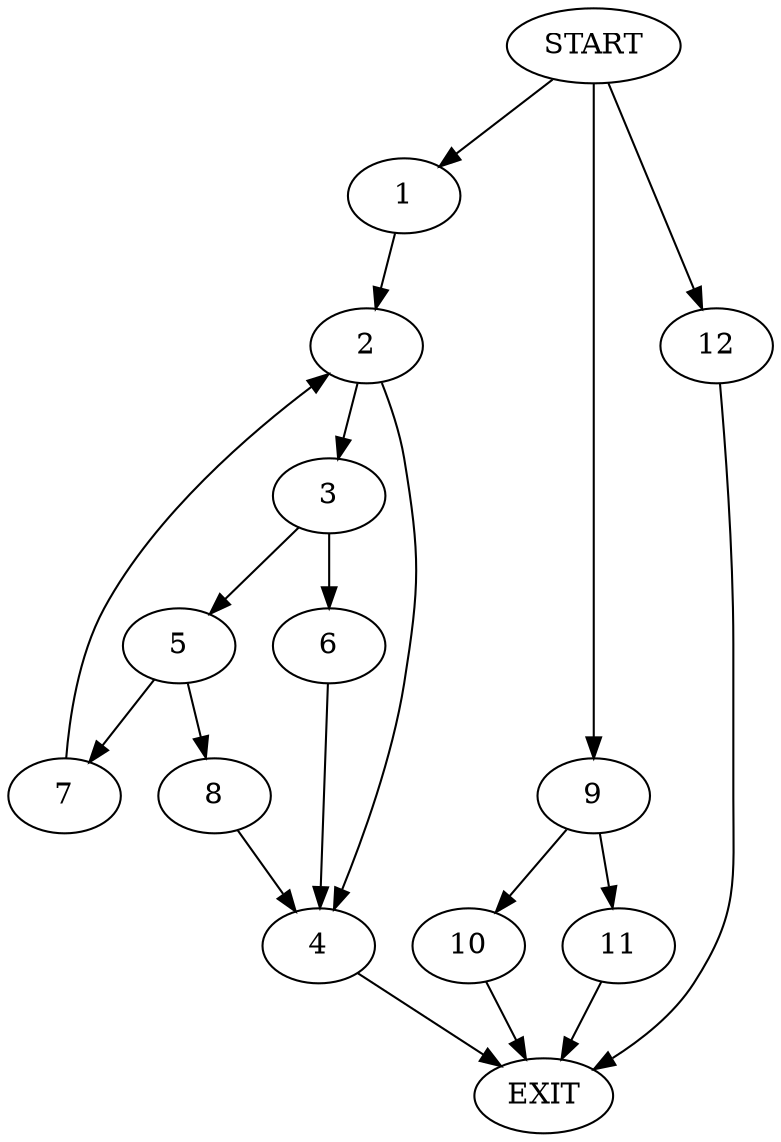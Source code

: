 digraph {
0 [label="START"]
13 [label="EXIT"]
0 -> 1
1 -> 2
2 -> 3
2 -> 4
4 -> 13
3 -> 5
3 -> 6
5 -> 7
5 -> 8
6 -> 4
8 -> 4
7 -> 2
0 -> 9
9 -> 10
9 -> 11
10 -> 13
11 -> 13
0 -> 12
12 -> 13
}
